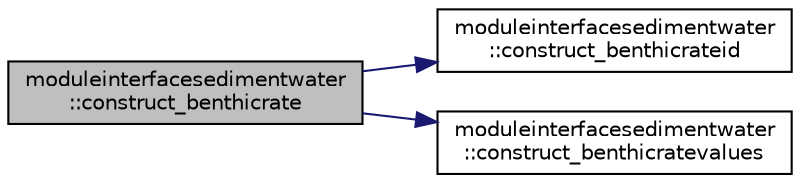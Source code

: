 digraph "moduleinterfacesedimentwater::construct_benthicrate"
{
 // LATEX_PDF_SIZE
  edge [fontname="Helvetica",fontsize="10",labelfontname="Helvetica",labelfontsize="10"];
  node [fontname="Helvetica",fontsize="10",shape=record];
  rankdir="LR";
  Node1 [label="moduleinterfacesedimentwater\l::construct_benthicrate",height=0.2,width=0.4,color="black", fillcolor="grey75", style="filled", fontcolor="black",tooltip=" "];
  Node1 -> Node2 [color="midnightblue",fontsize="10",style="solid",fontname="Helvetica"];
  Node2 [label="moduleinterfacesedimentwater\l::construct_benthicrateid",height=0.2,width=0.4,color="black", fillcolor="white", style="filled",URL="$namespacemoduleinterfacesedimentwater.html#a079a9bc42bec35aabbd6e236c075228e",tooltip=" "];
  Node1 -> Node3 [color="midnightblue",fontsize="10",style="solid",fontname="Helvetica"];
  Node3 [label="moduleinterfacesedimentwater\l::construct_benthicratevalues",height=0.2,width=0.4,color="black", fillcolor="white", style="filled",URL="$namespacemoduleinterfacesedimentwater.html#a6172f96194c964b013cd855127df7b8d",tooltip=" "];
}

